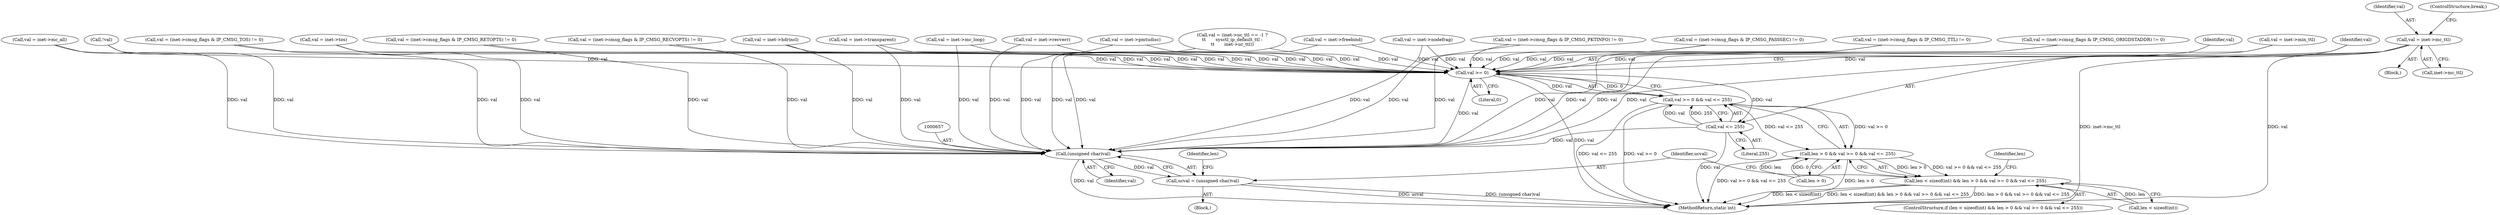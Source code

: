 digraph "0_linux_f6d8bd051c391c1c0458a30b2a7abcd939329259_25@pointer" {
"1000370" [label="(Call,val = inet->mc_ttl)"];
"1000646" [label="(Call,val >= 0)"];
"1000645" [label="(Call,val >= 0 && val <= 255)"];
"1000641" [label="(Call,len > 0 && val >= 0 && val <= 255)"];
"1000636" [label="(Call,len < sizeof(int) && len > 0 && val >= 0 && val <= 255)"];
"1000649" [label="(Call,val <= 255)"];
"1000656" [label="(Call,(unsigned char)val)"];
"1000654" [label="(Call,ucval = (unsigned char)val)"];
"1000648" [label="(Literal,0)"];
"1000327" [label="(Call,val = inet->pmtudisc)"];
"1000658" [label="(Identifier,val)"];
"1000370" [label="(Call,val = inet->mc_ttl)"];
"1000637" [label="(Call,len < sizeof(int))"];
"1000247" [label="(Call,val = (inet->cmsg_flags & IP_CMSG_RECVOPTS) != 0)"];
"1000646" [label="(Call,val >= 0)"];
"1000258" [label="(Call,val = (inet->cmsg_flags & IP_CMSG_RETOPTS) != 0)"];
"1000649" [label="(Call,val <= 255)"];
"1000371" [label="(Identifier,val)"];
"1000291" [label="(Call,val = inet->tos)"];
"1000372" [label="(Call,inet->mc_ttl)"];
"1000652" [label="(Block,)"];
"1000225" [label="(Call,val = (inet->cmsg_flags & IP_CMSG_TTL) != 0)"];
"1000498" [label="(Call,val = inet->mc_all)"];
"1000660" [label="(Identifier,len)"];
"1000698" [label="(MethodReturn,static int)"];
"1000353" [label="(Call,!val)"];
"1000636" [label="(Call,len < sizeof(int) && len > 0 && val >= 0 && val <= 255)"];
"1000650" [label="(Identifier,val)"];
"1000148" [label="(Block,)"];
"1000214" [label="(Call,val = (inet->cmsg_flags & IP_CMSG_PKTINFO) != 0)"];
"1000298" [label="(Call,val = (inet->uc_ttl == -1 ?\n\t\t       sysctl_ip_default_ttl :\n\t\t       inet->uc_ttl))"];
"1000656" [label="(Call,(unsigned char)val)"];
"1000621" [label="(Call,val = inet->min_ttl)"];
"1000320" [label="(Call,val = inet->nodefrag)"];
"1000375" [label="(ControlStructure,break;)"];
"1000635" [label="(ControlStructure,if (len < sizeof(int) && len > 0 && val >= 0 && val <= 255))"];
"1000377" [label="(Call,val = inet->mc_loop)"];
"1000655" [label="(Identifier,ucval)"];
"1000269" [label="(Call,val = (inet->cmsg_flags & IP_CMSG_PASSSEC) != 0)"];
"1000645" [label="(Call,val >= 0 && val <= 255)"];
"1000654" [label="(Call,ucval = (unsigned char)val)"];
"1000642" [label="(Call,len > 0)"];
"1000280" [label="(Call,val = (inet->cmsg_flags & IP_CMSG_ORIGDSTADDR) != 0)"];
"1000313" [label="(Call,val = inet->hdrincl)"];
"1000647" [label="(Identifier,val)"];
"1000614" [label="(Call,val = inet->transparent)"];
"1000682" [label="(Identifier,len)"];
"1000651" [label="(Literal,255)"];
"1000607" [label="(Call,val = inet->freebind)"];
"1000363" [label="(Call,val = inet->recverr)"];
"1000236" [label="(Call,val = (inet->cmsg_flags & IP_CMSG_TOS) != 0)"];
"1000641" [label="(Call,len > 0 && val >= 0 && val <= 255)"];
"1000370" -> "1000148"  [label="AST: "];
"1000370" -> "1000372"  [label="CFG: "];
"1000371" -> "1000370"  [label="AST: "];
"1000372" -> "1000370"  [label="AST: "];
"1000375" -> "1000370"  [label="CFG: "];
"1000370" -> "1000698"  [label="DDG: inet->mc_ttl"];
"1000370" -> "1000698"  [label="DDG: val"];
"1000370" -> "1000646"  [label="DDG: val"];
"1000370" -> "1000656"  [label="DDG: val"];
"1000646" -> "1000645"  [label="AST: "];
"1000646" -> "1000648"  [label="CFG: "];
"1000647" -> "1000646"  [label="AST: "];
"1000648" -> "1000646"  [label="AST: "];
"1000650" -> "1000646"  [label="CFG: "];
"1000645" -> "1000646"  [label="CFG: "];
"1000646" -> "1000698"  [label="DDG: val"];
"1000646" -> "1000645"  [label="DDG: val"];
"1000646" -> "1000645"  [label="DDG: 0"];
"1000621" -> "1000646"  [label="DDG: val"];
"1000363" -> "1000646"  [label="DDG: val"];
"1000607" -> "1000646"  [label="DDG: val"];
"1000327" -> "1000646"  [label="DDG: val"];
"1000377" -> "1000646"  [label="DDG: val"];
"1000280" -> "1000646"  [label="DDG: val"];
"1000313" -> "1000646"  [label="DDG: val"];
"1000258" -> "1000646"  [label="DDG: val"];
"1000247" -> "1000646"  [label="DDG: val"];
"1000291" -> "1000646"  [label="DDG: val"];
"1000236" -> "1000646"  [label="DDG: val"];
"1000225" -> "1000646"  [label="DDG: val"];
"1000298" -> "1000646"  [label="DDG: val"];
"1000614" -> "1000646"  [label="DDG: val"];
"1000498" -> "1000646"  [label="DDG: val"];
"1000214" -> "1000646"  [label="DDG: val"];
"1000269" -> "1000646"  [label="DDG: val"];
"1000353" -> "1000646"  [label="DDG: val"];
"1000320" -> "1000646"  [label="DDG: val"];
"1000646" -> "1000649"  [label="DDG: val"];
"1000646" -> "1000656"  [label="DDG: val"];
"1000645" -> "1000641"  [label="AST: "];
"1000645" -> "1000649"  [label="CFG: "];
"1000649" -> "1000645"  [label="AST: "];
"1000641" -> "1000645"  [label="CFG: "];
"1000645" -> "1000698"  [label="DDG: val >= 0"];
"1000645" -> "1000698"  [label="DDG: val <= 255"];
"1000645" -> "1000641"  [label="DDG: val >= 0"];
"1000645" -> "1000641"  [label="DDG: val <= 255"];
"1000649" -> "1000645"  [label="DDG: val"];
"1000649" -> "1000645"  [label="DDG: 255"];
"1000641" -> "1000636"  [label="AST: "];
"1000641" -> "1000642"  [label="CFG: "];
"1000642" -> "1000641"  [label="AST: "];
"1000636" -> "1000641"  [label="CFG: "];
"1000641" -> "1000698"  [label="DDG: val >= 0 && val <= 255"];
"1000641" -> "1000698"  [label="DDG: len > 0"];
"1000641" -> "1000636"  [label="DDG: len > 0"];
"1000641" -> "1000636"  [label="DDG: val >= 0 && val <= 255"];
"1000642" -> "1000641"  [label="DDG: len"];
"1000642" -> "1000641"  [label="DDG: 0"];
"1000636" -> "1000635"  [label="AST: "];
"1000636" -> "1000637"  [label="CFG: "];
"1000637" -> "1000636"  [label="AST: "];
"1000655" -> "1000636"  [label="CFG: "];
"1000682" -> "1000636"  [label="CFG: "];
"1000636" -> "1000698"  [label="DDG: len > 0 && val >= 0 && val <= 255"];
"1000636" -> "1000698"  [label="DDG: len < sizeof(int)"];
"1000636" -> "1000698"  [label="DDG: len < sizeof(int) && len > 0 && val >= 0 && val <= 255"];
"1000637" -> "1000636"  [label="DDG: len"];
"1000649" -> "1000651"  [label="CFG: "];
"1000650" -> "1000649"  [label="AST: "];
"1000651" -> "1000649"  [label="AST: "];
"1000649" -> "1000698"  [label="DDG: val"];
"1000649" -> "1000656"  [label="DDG: val"];
"1000656" -> "1000654"  [label="AST: "];
"1000656" -> "1000658"  [label="CFG: "];
"1000657" -> "1000656"  [label="AST: "];
"1000658" -> "1000656"  [label="AST: "];
"1000654" -> "1000656"  [label="CFG: "];
"1000656" -> "1000698"  [label="DDG: val"];
"1000656" -> "1000654"  [label="DDG: val"];
"1000621" -> "1000656"  [label="DDG: val"];
"1000363" -> "1000656"  [label="DDG: val"];
"1000607" -> "1000656"  [label="DDG: val"];
"1000327" -> "1000656"  [label="DDG: val"];
"1000377" -> "1000656"  [label="DDG: val"];
"1000280" -> "1000656"  [label="DDG: val"];
"1000313" -> "1000656"  [label="DDG: val"];
"1000258" -> "1000656"  [label="DDG: val"];
"1000247" -> "1000656"  [label="DDG: val"];
"1000291" -> "1000656"  [label="DDG: val"];
"1000236" -> "1000656"  [label="DDG: val"];
"1000225" -> "1000656"  [label="DDG: val"];
"1000298" -> "1000656"  [label="DDG: val"];
"1000614" -> "1000656"  [label="DDG: val"];
"1000498" -> "1000656"  [label="DDG: val"];
"1000214" -> "1000656"  [label="DDG: val"];
"1000269" -> "1000656"  [label="DDG: val"];
"1000353" -> "1000656"  [label="DDG: val"];
"1000320" -> "1000656"  [label="DDG: val"];
"1000654" -> "1000652"  [label="AST: "];
"1000655" -> "1000654"  [label="AST: "];
"1000660" -> "1000654"  [label="CFG: "];
"1000654" -> "1000698"  [label="DDG: (unsigned char)val"];
"1000654" -> "1000698"  [label="DDG: ucval"];
}

